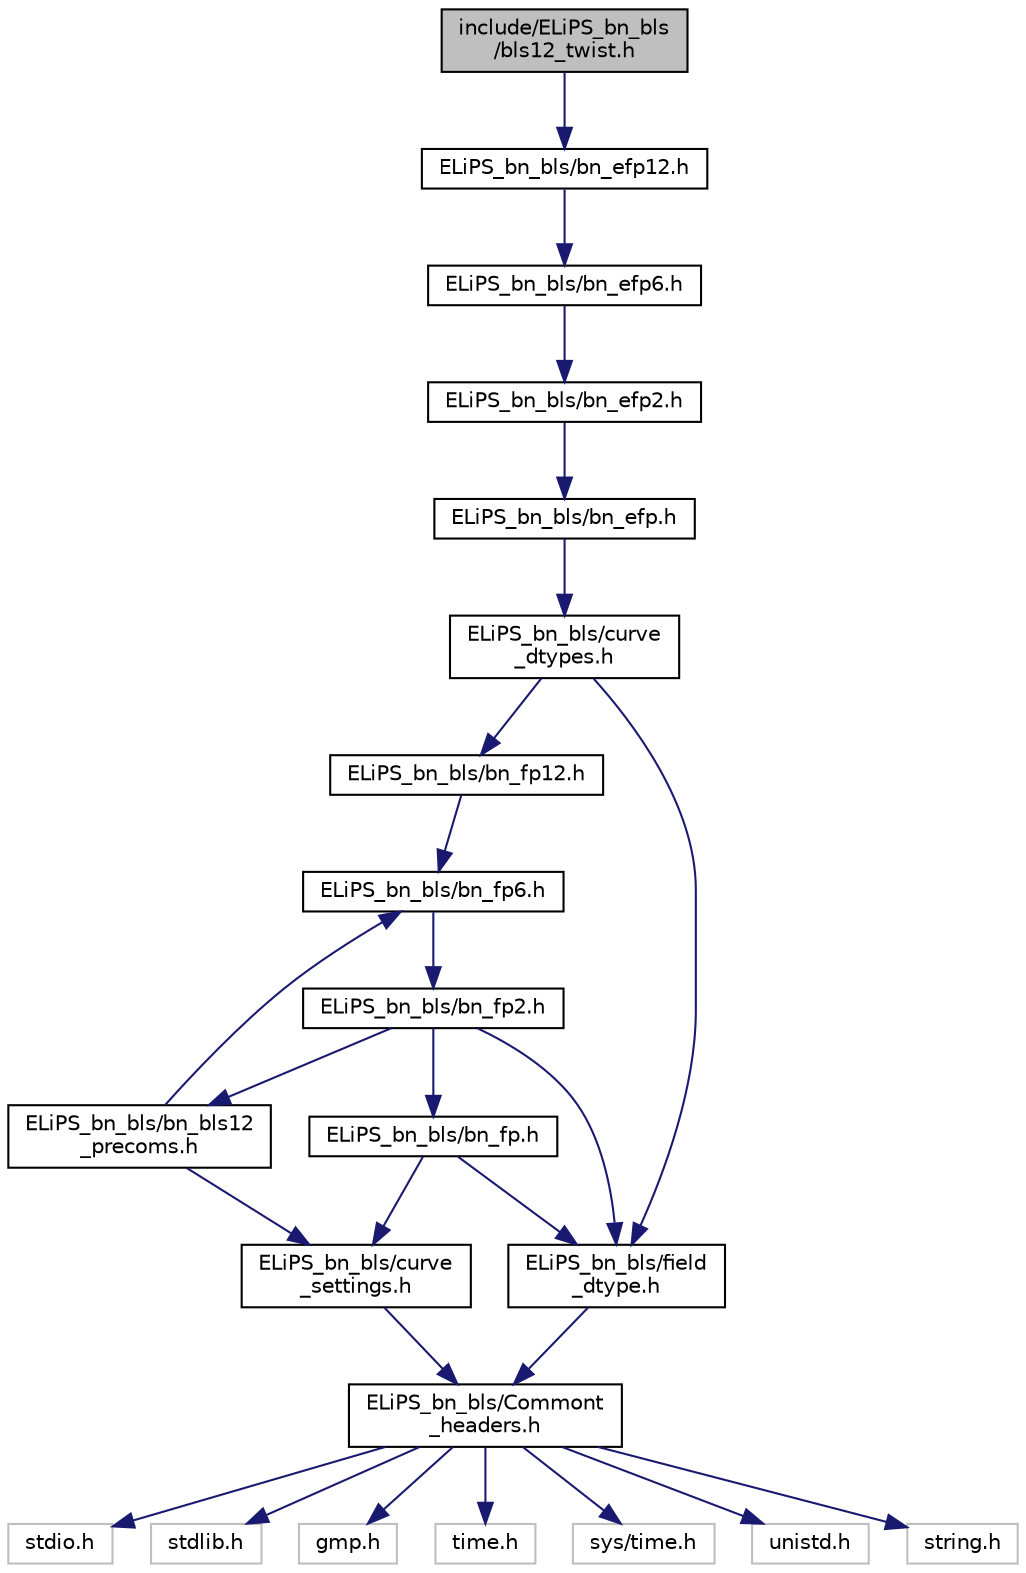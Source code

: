 digraph "include/ELiPS_bn_bls/bls12_twist.h"
{
  edge [fontname="Helvetica",fontsize="10",labelfontname="Helvetica",labelfontsize="10"];
  node [fontname="Helvetica",fontsize="10",shape=record];
  Node0 [label="include/ELiPS_bn_bls\l/bls12_twist.h",height=0.2,width=0.4,color="black", fillcolor="grey75", style="filled", fontcolor="black"];
  Node0 -> Node1 [color="midnightblue",fontsize="10",style="solid"];
  Node1 [label="ELiPS_bn_bls/bn_efp12.h",height=0.2,width=0.4,color="black", fillcolor="white", style="filled",URL="$bn__efp12_8h_source.html"];
  Node1 -> Node2 [color="midnightblue",fontsize="10",style="solid"];
  Node2 [label="ELiPS_bn_bls/bn_efp6.h",height=0.2,width=0.4,color="black", fillcolor="white", style="filled",URL="$bn__efp6_8h_source.html"];
  Node2 -> Node3 [color="midnightblue",fontsize="10",style="solid"];
  Node3 [label="ELiPS_bn_bls/bn_efp2.h",height=0.2,width=0.4,color="black", fillcolor="white", style="filled",URL="$bn__efp2_8h_source.html"];
  Node3 -> Node4 [color="midnightblue",fontsize="10",style="solid"];
  Node4 [label="ELiPS_bn_bls/bn_efp.h",height=0.2,width=0.4,color="black", fillcolor="white", style="filled",URL="$bn__efp_8h.html"];
  Node4 -> Node5 [color="midnightblue",fontsize="10",style="solid"];
  Node5 [label="ELiPS_bn_bls/curve\l_dtypes.h",height=0.2,width=0.4,color="black", fillcolor="white", style="filled",URL="$curve__dtypes_8h_source.html"];
  Node5 -> Node6 [color="midnightblue",fontsize="10",style="solid"];
  Node6 [label="ELiPS_bn_bls/bn_fp12.h",height=0.2,width=0.4,color="black", fillcolor="white", style="filled",URL="$bn__fp12_8h_source.html"];
  Node6 -> Node7 [color="midnightblue",fontsize="10",style="solid"];
  Node7 [label="ELiPS_bn_bls/bn_fp6.h",height=0.2,width=0.4,color="black", fillcolor="white", style="filled",URL="$bn__fp6_8h_source.html"];
  Node7 -> Node8 [color="midnightblue",fontsize="10",style="solid"];
  Node8 [label="ELiPS_bn_bls/bn_fp2.h",height=0.2,width=0.4,color="black", fillcolor="white", style="filled",URL="$bn__fp2_8h_source.html"];
  Node8 -> Node9 [color="midnightblue",fontsize="10",style="solid"];
  Node9 [label="ELiPS_bn_bls/bn_fp.h",height=0.2,width=0.4,color="black", fillcolor="white", style="filled",URL="$bn__fp_8h_source.html"];
  Node9 -> Node10 [color="midnightblue",fontsize="10",style="solid"];
  Node10 [label="ELiPS_bn_bls/curve\l_settings.h",height=0.2,width=0.4,color="black", fillcolor="white", style="filled",URL="$curve__settings_8h_source.html"];
  Node10 -> Node11 [color="midnightblue",fontsize="10",style="solid"];
  Node11 [label="ELiPS_bn_bls/Commont\l_headers.h",height=0.2,width=0.4,color="black", fillcolor="white", style="filled",URL="$_commont__headers_8h_source.html"];
  Node11 -> Node12 [color="midnightblue",fontsize="10",style="solid"];
  Node12 [label="stdio.h",height=0.2,width=0.4,color="grey75", fillcolor="white", style="filled"];
  Node11 -> Node13 [color="midnightblue",fontsize="10",style="solid"];
  Node13 [label="stdlib.h",height=0.2,width=0.4,color="grey75", fillcolor="white", style="filled"];
  Node11 -> Node14 [color="midnightblue",fontsize="10",style="solid"];
  Node14 [label="gmp.h",height=0.2,width=0.4,color="grey75", fillcolor="white", style="filled"];
  Node11 -> Node15 [color="midnightblue",fontsize="10",style="solid"];
  Node15 [label="time.h",height=0.2,width=0.4,color="grey75", fillcolor="white", style="filled"];
  Node11 -> Node16 [color="midnightblue",fontsize="10",style="solid"];
  Node16 [label="sys/time.h",height=0.2,width=0.4,color="grey75", fillcolor="white", style="filled"];
  Node11 -> Node17 [color="midnightblue",fontsize="10",style="solid"];
  Node17 [label="unistd.h",height=0.2,width=0.4,color="grey75", fillcolor="white", style="filled"];
  Node11 -> Node18 [color="midnightblue",fontsize="10",style="solid"];
  Node18 [label="string.h",height=0.2,width=0.4,color="grey75", fillcolor="white", style="filled"];
  Node9 -> Node19 [color="midnightblue",fontsize="10",style="solid"];
  Node19 [label="ELiPS_bn_bls/field\l_dtype.h",height=0.2,width=0.4,color="black", fillcolor="white", style="filled",URL="$field__dtype_8h_source.html"];
  Node19 -> Node11 [color="midnightblue",fontsize="10",style="solid"];
  Node8 -> Node19 [color="midnightblue",fontsize="10",style="solid"];
  Node8 -> Node20 [color="midnightblue",fontsize="10",style="solid"];
  Node20 [label="ELiPS_bn_bls/bn_bls12\l_precoms.h",height=0.2,width=0.4,color="black", fillcolor="white", style="filled",URL="$bn__bls12__precoms_8h.html"];
  Node20 -> Node7 [color="midnightblue",fontsize="10",style="solid"];
  Node20 -> Node10 [color="midnightblue",fontsize="10",style="solid"];
  Node5 -> Node19 [color="midnightblue",fontsize="10",style="solid"];
}
